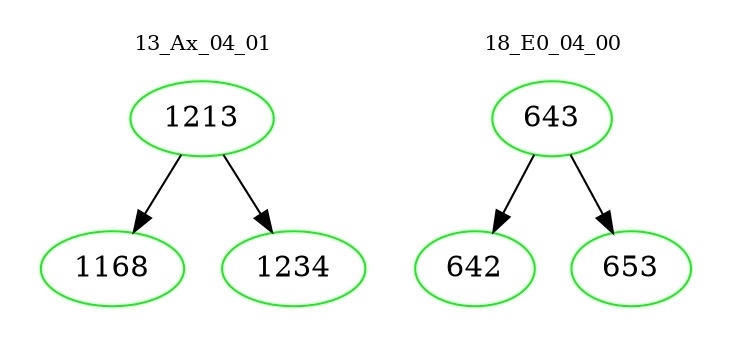 digraph{
subgraph cluster_0 {
color = white
label = "13_Ax_04_01";
fontsize=10;
T0_1213 [label="1213", color="green"]
T0_1213 -> T0_1168 [color="black"]
T0_1168 [label="1168", color="green"]
T0_1213 -> T0_1234 [color="black"]
T0_1234 [label="1234", color="green"]
}
subgraph cluster_1 {
color = white
label = "18_E0_04_00";
fontsize=10;
T1_643 [label="643", color="green"]
T1_643 -> T1_642 [color="black"]
T1_642 [label="642", color="green"]
T1_643 -> T1_653 [color="black"]
T1_653 [label="653", color="green"]
}
}
